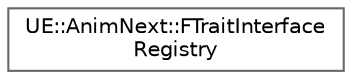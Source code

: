 digraph "Graphical Class Hierarchy"
{
 // INTERACTIVE_SVG=YES
 // LATEX_PDF_SIZE
  bgcolor="transparent";
  edge [fontname=Helvetica,fontsize=10,labelfontname=Helvetica,labelfontsize=10];
  node [fontname=Helvetica,fontsize=10,shape=box,height=0.2,width=0.4];
  rankdir="LR";
  Node0 [id="Node000000",label="UE::AnimNext::FTraitInterface\lRegistry",height=0.2,width=0.4,color="grey40", fillcolor="white", style="filled",URL="$de/d6f/structUE_1_1AnimNext_1_1FTraitInterfaceRegistry.html",tooltip="FTraitInterfaceRegistry."];
}
